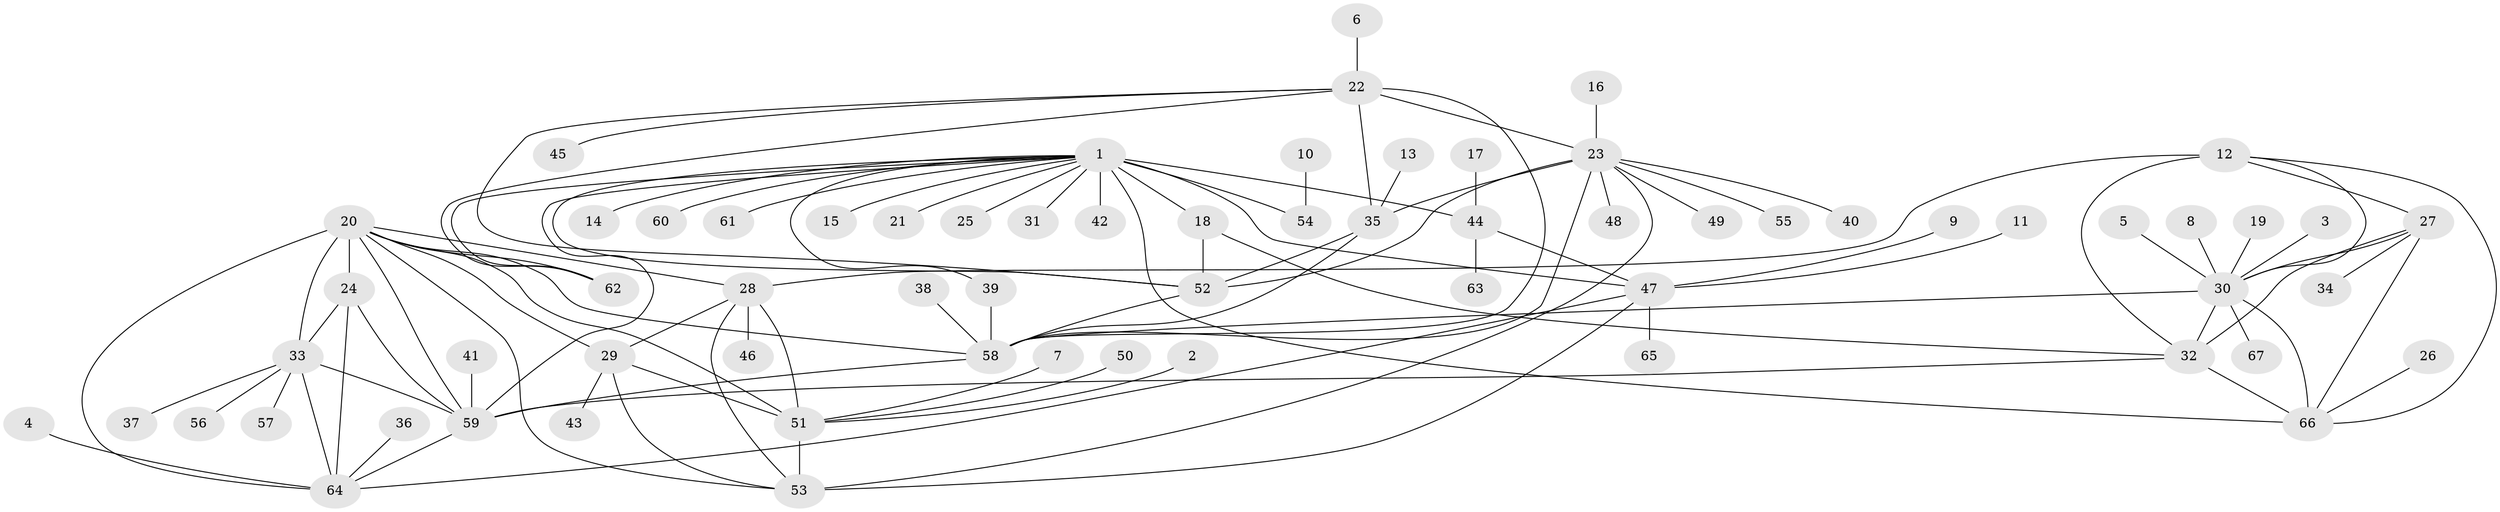 // original degree distribution, {10: 0.014925373134328358, 6: 0.04477611940298507, 12: 0.007462686567164179, 8: 0.05970149253731343, 7: 0.029850746268656716, 11: 0.029850746268656716, 13: 0.007462686567164179, 9: 0.029850746268656716, 3: 0.05223880597014925, 2: 0.12686567164179105, 1: 0.582089552238806, 4: 0.014925373134328358}
// Generated by graph-tools (version 1.1) at 2025/50/03/09/25 03:50:42]
// undirected, 67 vertices, 104 edges
graph export_dot {
graph [start="1"]
  node [color=gray90,style=filled];
  1;
  2;
  3;
  4;
  5;
  6;
  7;
  8;
  9;
  10;
  11;
  12;
  13;
  14;
  15;
  16;
  17;
  18;
  19;
  20;
  21;
  22;
  23;
  24;
  25;
  26;
  27;
  28;
  29;
  30;
  31;
  32;
  33;
  34;
  35;
  36;
  37;
  38;
  39;
  40;
  41;
  42;
  43;
  44;
  45;
  46;
  47;
  48;
  49;
  50;
  51;
  52;
  53;
  54;
  55;
  56;
  57;
  58;
  59;
  60;
  61;
  62;
  63;
  64;
  65;
  66;
  67;
  1 -- 14 [weight=1.0];
  1 -- 15 [weight=1.0];
  1 -- 18 [weight=1.0];
  1 -- 21 [weight=1.0];
  1 -- 25 [weight=1.0];
  1 -- 31 [weight=1.0];
  1 -- 39 [weight=1.0];
  1 -- 42 [weight=1.0];
  1 -- 44 [weight=4.0];
  1 -- 47 [weight=4.0];
  1 -- 52 [weight=1.0];
  1 -- 54 [weight=1.0];
  1 -- 59 [weight=1.0];
  1 -- 60 [weight=1.0];
  1 -- 61 [weight=1.0];
  1 -- 62 [weight=1.0];
  1 -- 66 [weight=1.0];
  2 -- 51 [weight=1.0];
  3 -- 30 [weight=1.0];
  4 -- 64 [weight=1.0];
  5 -- 30 [weight=1.0];
  6 -- 22 [weight=1.0];
  7 -- 51 [weight=1.0];
  8 -- 30 [weight=1.0];
  9 -- 47 [weight=1.0];
  10 -- 54 [weight=1.0];
  11 -- 47 [weight=1.0];
  12 -- 27 [weight=1.0];
  12 -- 28 [weight=1.0];
  12 -- 30 [weight=1.0];
  12 -- 32 [weight=2.0];
  12 -- 66 [weight=1.0];
  13 -- 35 [weight=1.0];
  16 -- 23 [weight=1.0];
  17 -- 44 [weight=1.0];
  18 -- 32 [weight=1.0];
  18 -- 52 [weight=1.0];
  19 -- 30 [weight=1.0];
  20 -- 24 [weight=2.0];
  20 -- 28 [weight=1.0];
  20 -- 29 [weight=1.0];
  20 -- 33 [weight=2.0];
  20 -- 51 [weight=2.0];
  20 -- 53 [weight=1.0];
  20 -- 58 [weight=1.0];
  20 -- 59 [weight=2.0];
  20 -- 62 [weight=1.0];
  20 -- 64 [weight=2.0];
  22 -- 23 [weight=2.0];
  22 -- 35 [weight=2.0];
  22 -- 45 [weight=1.0];
  22 -- 52 [weight=2.0];
  22 -- 58 [weight=2.0];
  22 -- 62 [weight=1.0];
  23 -- 35 [weight=1.0];
  23 -- 40 [weight=1.0];
  23 -- 48 [weight=1.0];
  23 -- 49 [weight=1.0];
  23 -- 52 [weight=1.0];
  23 -- 53 [weight=1.0];
  23 -- 55 [weight=1.0];
  23 -- 58 [weight=1.0];
  24 -- 33 [weight=1.0];
  24 -- 59 [weight=1.0];
  24 -- 64 [weight=1.0];
  26 -- 66 [weight=1.0];
  27 -- 30 [weight=1.0];
  27 -- 32 [weight=2.0];
  27 -- 34 [weight=1.0];
  27 -- 66 [weight=1.0];
  28 -- 29 [weight=1.0];
  28 -- 46 [weight=1.0];
  28 -- 51 [weight=2.0];
  28 -- 53 [weight=1.0];
  29 -- 43 [weight=1.0];
  29 -- 51 [weight=2.0];
  29 -- 53 [weight=1.0];
  30 -- 32 [weight=2.0];
  30 -- 58 [weight=1.0];
  30 -- 66 [weight=1.0];
  30 -- 67 [weight=1.0];
  32 -- 59 [weight=1.0];
  32 -- 66 [weight=2.0];
  33 -- 37 [weight=1.0];
  33 -- 56 [weight=1.0];
  33 -- 57 [weight=1.0];
  33 -- 59 [weight=1.0];
  33 -- 64 [weight=1.0];
  35 -- 52 [weight=1.0];
  35 -- 58 [weight=1.0];
  36 -- 64 [weight=1.0];
  38 -- 58 [weight=1.0];
  39 -- 58 [weight=1.0];
  41 -- 59 [weight=1.0];
  44 -- 47 [weight=1.0];
  44 -- 63 [weight=1.0];
  47 -- 53 [weight=2.0];
  47 -- 64 [weight=1.0];
  47 -- 65 [weight=1.0];
  50 -- 51 [weight=1.0];
  51 -- 53 [weight=2.0];
  52 -- 58 [weight=1.0];
  58 -- 59 [weight=1.0];
  59 -- 64 [weight=1.0];
}
